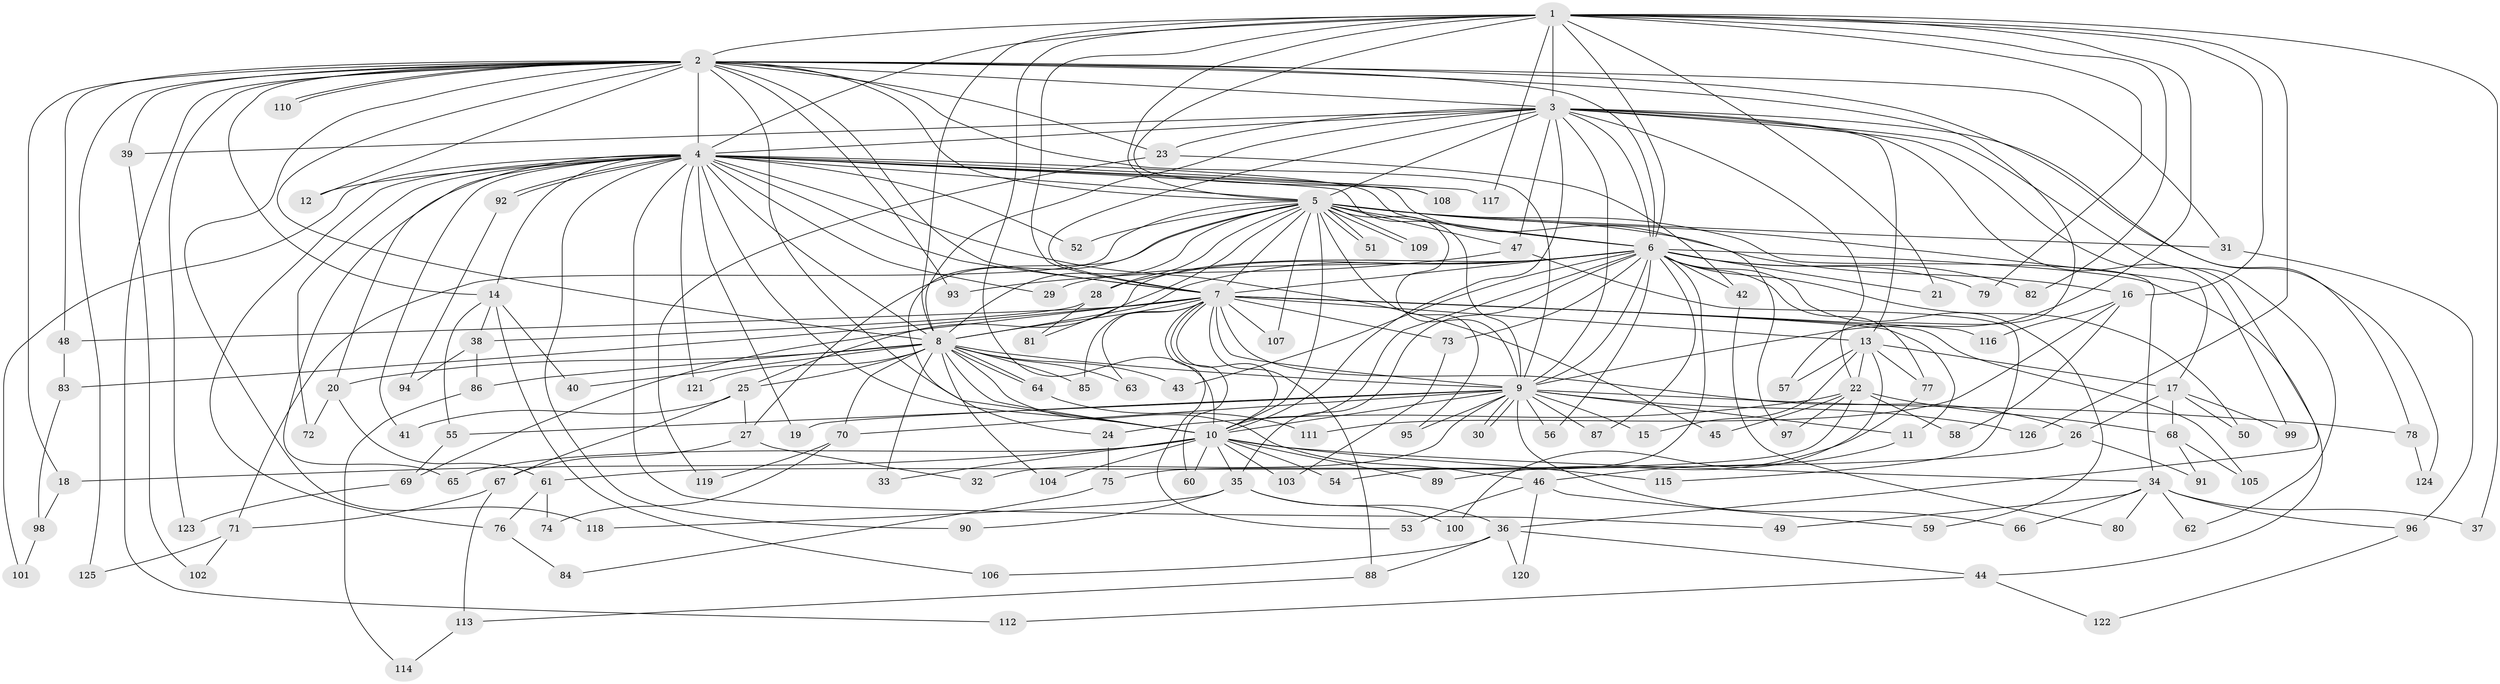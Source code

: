 // coarse degree distribution, {14: 0.01, 21: 0.01, 17: 0.01, 26: 0.01, 20: 0.01, 23: 0.01, 34: 0.01, 30: 0.01, 2: 0.53, 8: 0.03, 7: 0.01, 5: 0.05, 6: 0.02, 3: 0.15, 4: 0.09, 9: 0.01, 1: 0.03}
// Generated by graph-tools (version 1.1) at 2025/23/03/03/25 07:23:38]
// undirected, 126 vertices, 277 edges
graph export_dot {
graph [start="1"]
  node [color=gray90,style=filled];
  1;
  2;
  3;
  4;
  5;
  6;
  7;
  8;
  9;
  10;
  11;
  12;
  13;
  14;
  15;
  16;
  17;
  18;
  19;
  20;
  21;
  22;
  23;
  24;
  25;
  26;
  27;
  28;
  29;
  30;
  31;
  32;
  33;
  34;
  35;
  36;
  37;
  38;
  39;
  40;
  41;
  42;
  43;
  44;
  45;
  46;
  47;
  48;
  49;
  50;
  51;
  52;
  53;
  54;
  55;
  56;
  57;
  58;
  59;
  60;
  61;
  62;
  63;
  64;
  65;
  66;
  67;
  68;
  69;
  70;
  71;
  72;
  73;
  74;
  75;
  76;
  77;
  78;
  79;
  80;
  81;
  82;
  83;
  84;
  85;
  86;
  87;
  88;
  89;
  90;
  91;
  92;
  93;
  94;
  95;
  96;
  97;
  98;
  99;
  100;
  101;
  102;
  103;
  104;
  105;
  106;
  107;
  108;
  109;
  110;
  111;
  112;
  113;
  114;
  115;
  116;
  117;
  118;
  119;
  120;
  121;
  122;
  123;
  124;
  125;
  126;
  1 -- 2;
  1 -- 3;
  1 -- 4;
  1 -- 5;
  1 -- 6;
  1 -- 7;
  1 -- 8;
  1 -- 9;
  1 -- 10;
  1 -- 16;
  1 -- 21;
  1 -- 37;
  1 -- 79;
  1 -- 82;
  1 -- 108;
  1 -- 117;
  1 -- 126;
  2 -- 3;
  2 -- 4;
  2 -- 5;
  2 -- 6;
  2 -- 7;
  2 -- 8;
  2 -- 9;
  2 -- 10;
  2 -- 12;
  2 -- 14;
  2 -- 18;
  2 -- 23;
  2 -- 31;
  2 -- 39;
  2 -- 48;
  2 -- 57;
  2 -- 78;
  2 -- 93;
  2 -- 110;
  2 -- 110;
  2 -- 112;
  2 -- 118;
  2 -- 123;
  2 -- 125;
  3 -- 4;
  3 -- 5;
  3 -- 6;
  3 -- 7;
  3 -- 8;
  3 -- 9;
  3 -- 10;
  3 -- 13;
  3 -- 22;
  3 -- 23;
  3 -- 36;
  3 -- 39;
  3 -- 47;
  3 -- 62;
  3 -- 99;
  3 -- 124;
  4 -- 5;
  4 -- 6;
  4 -- 7;
  4 -- 8;
  4 -- 9;
  4 -- 10;
  4 -- 12;
  4 -- 14;
  4 -- 19;
  4 -- 20;
  4 -- 29;
  4 -- 41;
  4 -- 45;
  4 -- 49;
  4 -- 52;
  4 -- 65;
  4 -- 72;
  4 -- 76;
  4 -- 90;
  4 -- 92;
  4 -- 92;
  4 -- 97;
  4 -- 101;
  4 -- 108;
  4 -- 117;
  4 -- 121;
  5 -- 6;
  5 -- 7;
  5 -- 8;
  5 -- 9;
  5 -- 10;
  5 -- 16;
  5 -- 17;
  5 -- 24;
  5 -- 27;
  5 -- 28;
  5 -- 31;
  5 -- 34;
  5 -- 47;
  5 -- 51;
  5 -- 51;
  5 -- 52;
  5 -- 71;
  5 -- 81;
  5 -- 95;
  5 -- 107;
  5 -- 109;
  5 -- 109;
  6 -- 7;
  6 -- 8;
  6 -- 9;
  6 -- 10;
  6 -- 21;
  6 -- 25;
  6 -- 28;
  6 -- 29;
  6 -- 35;
  6 -- 42;
  6 -- 43;
  6 -- 44;
  6 -- 50;
  6 -- 54;
  6 -- 56;
  6 -- 59;
  6 -- 73;
  6 -- 77;
  6 -- 79;
  6 -- 82;
  6 -- 87;
  7 -- 8;
  7 -- 9;
  7 -- 10;
  7 -- 11;
  7 -- 13;
  7 -- 26;
  7 -- 48;
  7 -- 53;
  7 -- 60;
  7 -- 63;
  7 -- 69;
  7 -- 73;
  7 -- 83;
  7 -- 85;
  7 -- 88;
  7 -- 105;
  7 -- 107;
  7 -- 116;
  8 -- 9;
  8 -- 10;
  8 -- 20;
  8 -- 25;
  8 -- 33;
  8 -- 40;
  8 -- 43;
  8 -- 46;
  8 -- 63;
  8 -- 64;
  8 -- 64;
  8 -- 70;
  8 -- 85;
  8 -- 86;
  8 -- 104;
  8 -- 121;
  9 -- 10;
  9 -- 11;
  9 -- 15;
  9 -- 19;
  9 -- 30;
  9 -- 30;
  9 -- 32;
  9 -- 55;
  9 -- 56;
  9 -- 66;
  9 -- 70;
  9 -- 78;
  9 -- 87;
  9 -- 95;
  9 -- 126;
  10 -- 18;
  10 -- 33;
  10 -- 34;
  10 -- 35;
  10 -- 54;
  10 -- 60;
  10 -- 65;
  10 -- 89;
  10 -- 103;
  10 -- 104;
  10 -- 115;
  11 -- 46;
  13 -- 15;
  13 -- 17;
  13 -- 22;
  13 -- 57;
  13 -- 77;
  13 -- 100;
  14 -- 38;
  14 -- 40;
  14 -- 55;
  14 -- 106;
  16 -- 58;
  16 -- 111;
  16 -- 116;
  17 -- 26;
  17 -- 50;
  17 -- 68;
  17 -- 99;
  18 -- 98;
  20 -- 61;
  20 -- 72;
  22 -- 24;
  22 -- 45;
  22 -- 58;
  22 -- 68;
  22 -- 75;
  22 -- 97;
  23 -- 42;
  23 -- 119;
  24 -- 75;
  25 -- 27;
  25 -- 41;
  25 -- 67;
  26 -- 61;
  26 -- 91;
  27 -- 32;
  27 -- 67;
  28 -- 38;
  28 -- 81;
  31 -- 96;
  34 -- 37;
  34 -- 49;
  34 -- 62;
  34 -- 66;
  34 -- 80;
  34 -- 96;
  35 -- 36;
  35 -- 90;
  35 -- 100;
  35 -- 118;
  36 -- 44;
  36 -- 88;
  36 -- 106;
  36 -- 120;
  38 -- 86;
  38 -- 94;
  39 -- 102;
  42 -- 80;
  44 -- 112;
  44 -- 122;
  46 -- 53;
  46 -- 59;
  46 -- 120;
  47 -- 93;
  47 -- 115;
  48 -- 83;
  55 -- 69;
  61 -- 74;
  61 -- 76;
  64 -- 111;
  67 -- 71;
  67 -- 113;
  68 -- 91;
  68 -- 105;
  69 -- 123;
  70 -- 74;
  70 -- 119;
  71 -- 102;
  71 -- 125;
  73 -- 103;
  75 -- 84;
  76 -- 84;
  77 -- 89;
  78 -- 124;
  83 -- 98;
  86 -- 114;
  88 -- 113;
  92 -- 94;
  96 -- 122;
  98 -- 101;
  113 -- 114;
}

